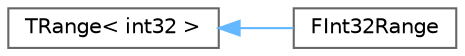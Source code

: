 digraph "Graphical Class Hierarchy"
{
 // INTERACTIVE_SVG=YES
 // LATEX_PDF_SIZE
  bgcolor="transparent";
  edge [fontname=Helvetica,fontsize=10,labelfontname=Helvetica,labelfontsize=10];
  node [fontname=Helvetica,fontsize=10,shape=box,height=0.2,width=0.4];
  rankdir="LR";
  Node0 [id="Node000000",label="TRange\< int32 \>",height=0.2,width=0.4,color="grey40", fillcolor="white", style="filled",URL="$d0/d01/classTRange.html",tooltip=" "];
  Node0 -> Node1 [id="edge8366_Node000000_Node000001",dir="back",color="steelblue1",style="solid",tooltip=" "];
  Node1 [id="Node000001",label="FInt32Range",height=0.2,width=0.4,color="grey40", fillcolor="white", style="filled",URL="$d5/de5/structFInt32Range.html",tooltip=" "];
}

